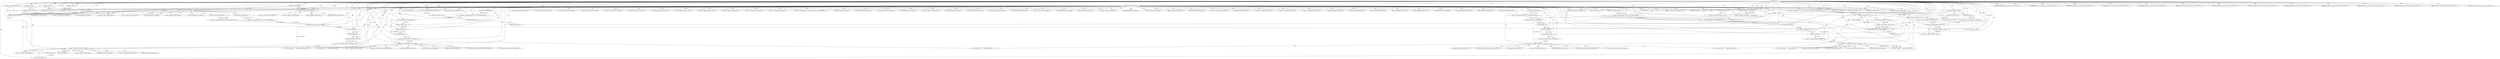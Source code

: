 digraph "FUN1" {  
"8" [label = <(METHOD,FUN1)<SUB>1</SUB>> ]
"409" [label = <(METHOD_RETURN,ANY)<SUB>1</SUB>> ]
"9" [label = <(PARAM,unsigned char VAR1)<SUB>1</SUB>> ]
"12" [label = <(&lt;operator&gt;.assignment,VAR2 = 0)<SUB>3</SUB>> ]
"407" [label = <(RETURN,return 0;,return 0;)<SUB>127</SUB>> ]
"23" [label = <(IDENTIFIER,VAR1,switch(VAR1))<SUB>9</SUB>> ]
"408" [label = <(LITERAL,0,return 0;)<SUB>127</SUB>> ]
"26" [label = <(IDENTIFIER,VAR10,{
	case VAR10:
		return 1;
	case VAR11:
		FUN2(...)<SUB>10</SUB>> ]
"27" [label = <(RETURN,return 1;,return 1;)<SUB>11</SUB>> ]
"30" [label = <(IDENTIFIER,VAR11,{
	case VAR10:
		return 1;
	case VAR11:
		FUN2(...)<SUB>12</SUB>> ]
"31" [label = <(FUN2,FUN2(VAR12, 0))<SUB>13</SUB>> ]
"34" [label = <(FUN3,FUN3(VAR12))<SUB>14</SUB>> ]
"36" [label = <(FUN4,FUN4(VAR12))<SUB>15</SUB>> ]
"38" [label = <(FUN5,FUN5(VAR12))<SUB>16</SUB>> ]
"40" [label = <(RETURN,return 1;,return 1;)<SUB>17</SUB>> ]
"43" [label = <(IDENTIFIER,VAR13,{
	case VAR10:
		return 1;
	case VAR11:
		FUN2(...)<SUB>18</SUB>> ]
"44" [label = <(FUN6,FUN6(VAR2))<SUB>19</SUB>> ]
"48" [label = <(IDENTIFIER,VAR14,{
	case VAR10:
		return 1;
	case VAR11:
		FUN2(...)<SUB>21</SUB>> ]
"49" [label = <(FUN7,FUN7(VAR15, &quot;&quot;))<SUB>22</SUB>> ]
"63" [label = <(IDENTIFIER,VAR16,{
	case VAR10:
		return 1;
	case VAR11:
		FUN2(...)<SUB>26</SUB>> ]
"86" [label = <(FUN7,FUN7(VAR15, &quot;&quot;, 
				  VAR2 ? &quot;&quot; : &quot;&quot;))<SUB>32</SUB>> ]
"95" [label = <(IDENTIFIER,VAR17,{
	case VAR10:
		return 1;
	case VAR11:
		FUN2(...)<SUB>35</SUB>> ]
"97" [label = <(IDENTIFIER,VAR18,{
	case VAR10:
		return 1;
	case VAR11:
		FUN2(...)<SUB>36</SUB>> ]
"121" [label = <(FUN13,FUN13(VAR12, VAR19.VAR20))<SUB>41</SUB>> ]
"126" [label = <(&lt;operator&gt;.assignment,VAR21.VAR22 = 0)<SUB>42</SUB>> ]
"131" [label = <(FUN3,FUN3(VAR12))<SUB>42</SUB>> ]
"133" [label = <(FUN4,FUN4(VAR12))<SUB>43</SUB>> ]
"135" [label = <(&lt;operator&gt;.assignment,VAR3 = FUN14(VAR12, NULL))<SUB>44</SUB>> ]
"162" [label = <(FUN15,FUN15(VAR3))<SUB>51</SUB>> ]
"166" [label = <(IDENTIFIER,VAR23,{
	case VAR10:
		return 1;
	case VAR11:
		FUN2(...)<SUB>53</SUB>> ]
"167" [label = <(&lt;operator&gt;.assignment,VAR19.VAR24 = FUN16(VAR19.VAR24))<SUB>54</SUB>> ]
"175" [label = <(FUN17,FUN17(VAR12, VAR19.VAR24))<SUB>55</SUB>> ]
"180" [label = <(&lt;operator&gt;.assignment,VAR21.VAR22 = 0)<SUB>56</SUB>> ]
"185" [label = <(FUN3,FUN3(VAR12))<SUB>56</SUB>> ]
"187" [label = <(FUN4,FUN4(VAR12))<SUB>57</SUB>> ]
"189" [label = <(&lt;operator&gt;.assignment,VAR4 = FUN18(VAR12))<SUB>58</SUB>> ]
"223" [label = <(IDENTIFIER,VAR26,{
	case VAR10:
		return 1;
	case VAR11:
		FUN2(...)<SUB>67</SUB>> ]
"224" [label = <(&lt;operator&gt;.assignment,VAR19.VAR27 = FUN19(VAR19.VAR27))<SUB>68</SUB>> ]
"232" [label = <(FUN20,FUN20(VAR12, VAR19.VAR27))<SUB>69</SUB>> ]
"237" [label = <(&lt;operator&gt;.assignment,VAR21.VAR22 = 0)<SUB>70</SUB>> ]
"242" [label = <(FUN3,FUN3(VAR12))<SUB>70</SUB>> ]
"244" [label = <(FUN4,FUN4(VAR12))<SUB>71</SUB>> ]
"246" [label = <(&lt;operator&gt;.assignment,VAR5 = FUN21(VAR12))<SUB>72</SUB>> ]
"280" [label = <(IDENTIFIER,VAR29,{
	case VAR10:
		return 1;
	case VAR11:
		FUN2(...)<SUB>82</SUB>> ]
"281" [label = <(&lt;operator&gt;.assignment,VAR19.VAR30 = FUN22(VAR19.VAR30))<SUB>83</SUB>> ]
"289" [label = <(FUN23,FUN23(VAR12, VAR19.VAR30))<SUB>84</SUB>> ]
"294" [label = <(&lt;operator&gt;.assignment,VAR21.VAR22 = 0)<SUB>85</SUB>> ]
"299" [label = <(FUN3,FUN3(VAR12))<SUB>85</SUB>> ]
"301" [label = <(FUN4,FUN4(VAR12))<SUB>86</SUB>> ]
"303" [label = <(&lt;operator&gt;.assignment,VAR6 = FUN24(VAR12))<SUB>87</SUB>> ]
"331" [label = <(IDENTIFIER,VAR31,{
	case VAR10:
		return 1;
	case VAR11:
		FUN2(...)<SUB>96</SUB>> ]
"332" [label = <(&lt;operator&gt;.assignment,VAR19.VAR32 = ! VAR19.VAR32)<SUB>97</SUB>> ]
"340" [label = <(FUN7,FUN7(VAR15, &quot;&quot;, 
				  VAR19.VAR32 ? &quot;&quot; : &quot;&quot;))<SUB>98</SUB>> ]
"351" [label = <(IDENTIFIER,VAR33,{
	case VAR10:
		return 1;
	case VAR11:
		FUN2(...)<SUB>101</SUB>> ]
"353" [label = <(IDENTIFIER,VAR34,{
	case VAR10:
		return 1;
	case VAR11:
		FUN2(...)<SUB>102</SUB>> ]
"354" [label = <(&lt;operator&gt;.assignment,VAR7 = (VAR1 == VAR33) ? VAR19.VAR35 : VAR19.VAR36)<SUB>103</SUB>> ]
"377" [label = <(&lt;operator&gt;.assignment,VAR8 = FUN25())<SUB>108</SUB>> ]
"389" [label = <(FUN26,FUN26(VAR12, VAR7, VAR8, NULL))<SUB>114</SUB>> ]
"394" [label = <(free,free(VAR8))<SUB>117</SUB>> ]
"398" [label = <(IDENTIFIER,VAR37,{
	case VAR10:
		return 1;
	case VAR11:
		FUN2(...)<SUB>119</SUB>> ]
"399" [label = <(FUN27,FUN27(VAR12))<SUB>120</SUB>> ]
"401" [label = <(FUN7,FUN7(VAR15, &quot;&quot;))<SUB>121</SUB>> ]
"28" [label = <(LITERAL,1,return 1;)<SUB>11</SUB>> ]
"41" [label = <(LITERAL,1,return 1;)<SUB>17</SUB>> ]
"53" [label = <(&lt;operator&gt;.lessThan,FUN8(VAR12) &lt; 0)<SUB>23</SUB>> ]
"65" [label = <(IDENTIFIER,VAR2,if (VAR2))<SUB>27</SUB>> ]
"78" [label = <(&lt;operator&gt;.greaterEqualsThan,VAR9 &gt;= 0)<SUB>31</SUB>> ]
"99" [label = <(&lt;operator&gt;.equals,VAR1 == VAR17)<SUB>37</SUB>> ]
"141" [label = <(&lt;operator&gt;.notEquals,VAR19.VAR20 != VAR3)<SUB>45</SUB>> ]
"194" [label = <(&lt;operator&gt;.notEquals,VAR19.VAR24 != VAR4)<SUB>59</SUB>> ]
"251" [label = <(&lt;operator&gt;.notEquals,VAR19.VAR27 != VAR5)<SUB>73</SUB>> ]
"308" [label = <(&lt;operator&gt;.notEquals,VAR19.VAR30 != VAR6)<SUB>88</SUB>> ]
"367" [label = <(&lt;operator&gt;.equals,VAR7[0] == '')<SUB>104</SUB>> ]
"381" [label = <(&lt;operator&gt;.equals,VAR8 == NULL)<SUB>109</SUB>> ]
"58" [label = <(FUN7,FUN7(VAR15, &quot;&quot;))<SUB>24</SUB>> ]
"67" [label = <(&lt;operator&gt;.assignment,VAR9 = FUN9(VAR12))<SUB>28</SUB>> ]
"82" [label = <(&lt;operator&gt;.assignment,VAR2 = ! VAR2)<SUB>31</SUB>> ]
"89" [label = <(&lt;operator&gt;.conditional,VAR2 ? &quot;&quot; : &quot;&quot;)<SUB>33</SUB>> ]
"103" [label = <(&lt;operator&gt;.assignment,VAR19.VAR20 = FUN11(VAR19.VAR20))<SUB>38</SUB>> ]
"137" [label = <(FUN14,FUN14(VAR12, NULL))<SUB>44</SUB>> ]
"147" [label = <(FUN7,FUN7(VAR15, &quot;&quot;, 
					  VAR19.VAR20, VAR3))<SUB>46</SUB>> ]
"171" [label = <(FUN16,FUN16(VAR19.VAR24))<SUB>54</SUB>> ]
"191" [label = <(FUN18,FUN18(VAR12))<SUB>58</SUB>> ]
"200" [label = <(FUN7,FUN7(VAR15, &quot;&quot;, 
					  VAR25[VAR19.VAR24], VAR...)<SUB>60</SUB>> ]
"228" [label = <(FUN19,FUN19(VAR19.VAR27))<SUB>68</SUB>> ]
"248" [label = <(FUN21,FUN21(VAR12))<SUB>72</SUB>> ]
"257" [label = <(FUN7,FUN7(VAR15, &quot;&quot;,
					  VAR28[VAR19.VAR27], 
			...)<SUB>74</SUB>> ]
"285" [label = <(FUN22,FUN22(VAR19.VAR30))<SUB>83</SUB>> ]
"305" [label = <(FUN24,FUN24(VAR12))<SUB>87</SUB>> ]
"314" [label = <(FUN7,FUN7(VAR15, &quot;&quot;,
					  VAR19.VAR30, VAR6))<SUB>89</SUB>> ]
"336" [label = <(&lt;operator&gt;.logicalNot,! VAR19.VAR32)<SUB>97</SUB>> ]
"343" [label = <(&lt;operator&gt;.conditional,VAR19.VAR32 ? &quot;&quot; : &quot;&quot;)<SUB>99</SUB>> ]
"373" [label = <(FUN7,FUN7(VAR15, &quot;&quot;))<SUB>105</SUB>> ]
"385" [label = <(FUN7,FUN7(VAR15, &quot;&quot;))<SUB>110</SUB>> ]
"54" [label = <(FUN8,FUN8(VAR12))<SUB>23</SUB>> ]
"73" [label = <(&lt;operator&gt;.assignment,VAR9 = FUN10(VAR12))<SUB>30</SUB>> ]
"113" [label = <(&lt;operator&gt;.assignment,VAR19.VAR20 = FUN12(VAR19.VAR20))<SUB>40</SUB>> ]
"156" [label = <(FUN7,FUN7(VAR15, &quot;&quot;, VAR19.VAR20))<SUB>49</SUB>> ]
"213" [label = <(FUN7,FUN7(VAR15, &quot;&quot;, 
					  VAR25[VAR19.VAR24]))<SUB>63</SUB>> ]
"270" [label = <(FUN7,FUN7(VAR15, &quot;&quot;, 
					  VAR28[VAR19.VAR27]))<SUB>78</SUB>> ]
"323" [label = <(FUN7,FUN7(VAR15, &quot;&quot;, 
					  VAR19.VAR30))<SUB>92</SUB>> ]
"357" [label = <(&lt;operator&gt;.equals,VAR1 == VAR33)<SUB>103</SUB>> ]
"69" [label = <(FUN9,FUN9(VAR12))<SUB>28</SUB>> ]
"84" [label = <(&lt;operator&gt;.logicalNot,! VAR2)<SUB>31</SUB>> ]
"107" [label = <(FUN11,FUN11(VAR19.VAR20))<SUB>38</SUB>> ]
"75" [label = <(FUN10,FUN10(VAR12))<SUB>30</SUB>> ]
"117" [label = <(FUN12,FUN12(VAR19.VAR20))<SUB>40</SUB>> ]
"123" [label = <(&lt;operator&gt;.fieldAccess,VAR19.VAR20)<SUB>41</SUB>> ]
"127" [label = <(&lt;operator&gt;.fieldAccess,VAR21.VAR22)<SUB>42</SUB>> ]
"168" [label = <(&lt;operator&gt;.fieldAccess,VAR19.VAR24)<SUB>54</SUB>> ]
"177" [label = <(&lt;operator&gt;.fieldAccess,VAR19.VAR24)<SUB>55</SUB>> ]
"181" [label = <(&lt;operator&gt;.fieldAccess,VAR21.VAR22)<SUB>56</SUB>> ]
"225" [label = <(&lt;operator&gt;.fieldAccess,VAR19.VAR27)<SUB>68</SUB>> ]
"234" [label = <(&lt;operator&gt;.fieldAccess,VAR19.VAR27)<SUB>69</SUB>> ]
"238" [label = <(&lt;operator&gt;.fieldAccess,VAR21.VAR22)<SUB>70</SUB>> ]
"282" [label = <(&lt;operator&gt;.fieldAccess,VAR19.VAR30)<SUB>83</SUB>> ]
"291" [label = <(&lt;operator&gt;.fieldAccess,VAR19.VAR30)<SUB>84</SUB>> ]
"295" [label = <(&lt;operator&gt;.fieldAccess,VAR21.VAR22)<SUB>85</SUB>> ]
"333" [label = <(&lt;operator&gt;.fieldAccess,VAR19.VAR32)<SUB>97</SUB>> ]
"356" [label = <(&lt;operator&gt;.conditional,(VAR1 == VAR33) ? VAR19.VAR35 : VAR19.VAR36)<SUB>103</SUB>> ]
"379" [label = <(FUN25,FUN25())<SUB>108</SUB>> ]
"125" [label = <(FIELD_IDENTIFIER,VAR20,VAR20)<SUB>41</SUB>> ]
"129" [label = <(FIELD_IDENTIFIER,VAR22,VAR22)<SUB>42</SUB>> ]
"142" [label = <(&lt;operator&gt;.fieldAccess,VAR19.VAR20)<SUB>45</SUB>> ]
"170" [label = <(FIELD_IDENTIFIER,VAR24,VAR24)<SUB>54</SUB>> ]
"172" [label = <(&lt;operator&gt;.fieldAccess,VAR19.VAR24)<SUB>54</SUB>> ]
"179" [label = <(FIELD_IDENTIFIER,VAR24,VAR24)<SUB>55</SUB>> ]
"183" [label = <(FIELD_IDENTIFIER,VAR22,VAR22)<SUB>56</SUB>> ]
"195" [label = <(&lt;operator&gt;.fieldAccess,VAR19.VAR24)<SUB>59</SUB>> ]
"227" [label = <(FIELD_IDENTIFIER,VAR27,VAR27)<SUB>68</SUB>> ]
"229" [label = <(&lt;operator&gt;.fieldAccess,VAR19.VAR27)<SUB>68</SUB>> ]
"236" [label = <(FIELD_IDENTIFIER,VAR27,VAR27)<SUB>69</SUB>> ]
"240" [label = <(FIELD_IDENTIFIER,VAR22,VAR22)<SUB>70</SUB>> ]
"252" [label = <(&lt;operator&gt;.fieldAccess,VAR19.VAR27)<SUB>73</SUB>> ]
"284" [label = <(FIELD_IDENTIFIER,VAR30,VAR30)<SUB>83</SUB>> ]
"286" [label = <(&lt;operator&gt;.fieldAccess,VAR19.VAR30)<SUB>83</SUB>> ]
"293" [label = <(FIELD_IDENTIFIER,VAR30,VAR30)<SUB>84</SUB>> ]
"297" [label = <(FIELD_IDENTIFIER,VAR22,VAR22)<SUB>85</SUB>> ]
"309" [label = <(&lt;operator&gt;.fieldAccess,VAR19.VAR30)<SUB>88</SUB>> ]
"335" [label = <(FIELD_IDENTIFIER,VAR32,VAR32)<SUB>97</SUB>> ]
"337" [label = <(&lt;operator&gt;.fieldAccess,VAR19.VAR32)<SUB>97</SUB>> ]
"344" [label = <(&lt;operator&gt;.fieldAccess,VAR19.VAR32)<SUB>99</SUB>> ]
"360" [label = <(&lt;operator&gt;.fieldAccess,VAR19.VAR35)<SUB>103</SUB>> ]
"363" [label = <(&lt;operator&gt;.fieldAccess,VAR19.VAR36)<SUB>103</SUB>> ]
"368" [label = <(&lt;operator&gt;.indirectIndexAccess,VAR7[0])<SUB>104</SUB>> ]
"104" [label = <(&lt;operator&gt;.fieldAccess,VAR19.VAR20)<SUB>38</SUB>> ]
"144" [label = <(FIELD_IDENTIFIER,VAR20,VAR20)<SUB>45</SUB>> ]
"150" [label = <(&lt;operator&gt;.fieldAccess,VAR19.VAR20)<SUB>47</SUB>> ]
"174" [label = <(FIELD_IDENTIFIER,VAR24,VAR24)<SUB>54</SUB>> ]
"197" [label = <(FIELD_IDENTIFIER,VAR24,VAR24)<SUB>59</SUB>> ]
"203" [label = <(&lt;operator&gt;.indirectIndexAccess,VAR25[VAR19.VAR24])<SUB>61</SUB>> ]
"208" [label = <(&lt;operator&gt;.indirectIndexAccess,VAR25[VAR4])<SUB>61</SUB>> ]
"231" [label = <(FIELD_IDENTIFIER,VAR27,VAR27)<SUB>68</SUB>> ]
"254" [label = <(FIELD_IDENTIFIER,VAR27,VAR27)<SUB>73</SUB>> ]
"260" [label = <(&lt;operator&gt;.indirectIndexAccess,VAR28[VAR19.VAR27])<SUB>75</SUB>> ]
"265" [label = <(&lt;operator&gt;.indirectIndexAccess,VAR28[VAR5])<SUB>76</SUB>> ]
"288" [label = <(FIELD_IDENTIFIER,VAR30,VAR30)<SUB>83</SUB>> ]
"311" [label = <(FIELD_IDENTIFIER,VAR30,VAR30)<SUB>88</SUB>> ]
"317" [label = <(&lt;operator&gt;.fieldAccess,VAR19.VAR30)<SUB>90</SUB>> ]
"339" [label = <(FIELD_IDENTIFIER,VAR32,VAR32)<SUB>97</SUB>> ]
"346" [label = <(FIELD_IDENTIFIER,VAR32,VAR32)<SUB>99</SUB>> ]
"362" [label = <(FIELD_IDENTIFIER,VAR35,VAR35)<SUB>103</SUB>> ]
"365" [label = <(FIELD_IDENTIFIER,VAR36,VAR36)<SUB>103</SUB>> ]
"106" [label = <(FIELD_IDENTIFIER,VAR20,VAR20)<SUB>38</SUB>> ]
"108" [label = <(&lt;operator&gt;.fieldAccess,VAR19.VAR20)<SUB>38</SUB>> ]
"114" [label = <(&lt;operator&gt;.fieldAccess,VAR19.VAR20)<SUB>40</SUB>> ]
"152" [label = <(FIELD_IDENTIFIER,VAR20,VAR20)<SUB>47</SUB>> ]
"159" [label = <(&lt;operator&gt;.fieldAccess,VAR19.VAR20)<SUB>49</SUB>> ]
"205" [label = <(&lt;operator&gt;.fieldAccess,VAR19.VAR24)<SUB>61</SUB>> ]
"216" [label = <(&lt;operator&gt;.indirectIndexAccess,VAR25[VAR19.VAR24])<SUB>64</SUB>> ]
"262" [label = <(&lt;operator&gt;.fieldAccess,VAR19.VAR27)<SUB>75</SUB>> ]
"273" [label = <(&lt;operator&gt;.indirectIndexAccess,VAR28[VAR19.VAR27])<SUB>79</SUB>> ]
"319" [label = <(FIELD_IDENTIFIER,VAR30,VAR30)<SUB>90</SUB>> ]
"326" [label = <(&lt;operator&gt;.fieldAccess,VAR19.VAR30)<SUB>93</SUB>> ]
"110" [label = <(FIELD_IDENTIFIER,VAR20,VAR20)<SUB>38</SUB>> ]
"116" [label = <(FIELD_IDENTIFIER,VAR20,VAR20)<SUB>40</SUB>> ]
"118" [label = <(&lt;operator&gt;.fieldAccess,VAR19.VAR20)<SUB>40</SUB>> ]
"161" [label = <(FIELD_IDENTIFIER,VAR20,VAR20)<SUB>49</SUB>> ]
"207" [label = <(FIELD_IDENTIFIER,VAR24,VAR24)<SUB>61</SUB>> ]
"218" [label = <(&lt;operator&gt;.fieldAccess,VAR19.VAR24)<SUB>64</SUB>> ]
"264" [label = <(FIELD_IDENTIFIER,VAR27,VAR27)<SUB>75</SUB>> ]
"275" [label = <(&lt;operator&gt;.fieldAccess,VAR19.VAR27)<SUB>79</SUB>> ]
"328" [label = <(FIELD_IDENTIFIER,VAR30,VAR30)<SUB>93</SUB>> ]
"120" [label = <(FIELD_IDENTIFIER,VAR20,VAR20)<SUB>40</SUB>> ]
"220" [label = <(FIELD_IDENTIFIER,VAR24,VAR24)<SUB>64</SUB>> ]
"277" [label = <(FIELD_IDENTIFIER,VAR27,VAR27)<SUB>79</SUB>> ]
  "40" -> "409"  [ label = "DDG: &lt;RET&gt;"] 
  "27" -> "409"  [ label = "DDG: &lt;RET&gt;"] 
  "407" -> "409"  [ label = "DDG: &lt;RET&gt;"] 
  "9" -> "409"  [ label = "DDG: VAR1"] 
  "12" -> "409"  [ label = "DDG: VAR2"] 
  "12" -> "409"  [ label = "DDG: VAR2 = 0"] 
  "357" -> "409"  [ label = "DDG: VAR33"] 
  "99" -> "409"  [ label = "DDG: VAR17"] 
  "8" -> "9"  [ label = "DDG: "] 
  "8" -> "12"  [ label = "DDG: "] 
  "408" -> "407"  [ label = "DDG: 0"] 
  "8" -> "407"  [ label = "DDG: "] 
  "8" -> "23"  [ label = "DDG: "] 
  "8" -> "408"  [ label = "DDG: "] 
  "8" -> "26"  [ label = "DDG: "] 
  "28" -> "27"  [ label = "DDG: 1"] 
  "8" -> "27"  [ label = "DDG: "] 
  "8" -> "30"  [ label = "DDG: "] 
  "41" -> "40"  [ label = "DDG: 1"] 
  "8" -> "40"  [ label = "DDG: "] 
  "8" -> "43"  [ label = "DDG: "] 
  "8" -> "48"  [ label = "DDG: "] 
  "8" -> "63"  [ label = "DDG: "] 
  "8" -> "95"  [ label = "DDG: "] 
  "8" -> "97"  [ label = "DDG: "] 
  "8" -> "126"  [ label = "DDG: "] 
  "137" -> "135"  [ label = "DDG: VAR12"] 
  "137" -> "135"  [ label = "DDG: NULL"] 
  "8" -> "166"  [ label = "DDG: "] 
  "171" -> "167"  [ label = "DDG: VAR19.VAR24"] 
  "8" -> "180"  [ label = "DDG: "] 
  "191" -> "189"  [ label = "DDG: VAR12"] 
  "8" -> "223"  [ label = "DDG: "] 
  "228" -> "224"  [ label = "DDG: VAR19.VAR27"] 
  "8" -> "237"  [ label = "DDG: "] 
  "248" -> "246"  [ label = "DDG: VAR12"] 
  "8" -> "280"  [ label = "DDG: "] 
  "285" -> "281"  [ label = "DDG: VAR19.VAR30"] 
  "8" -> "294"  [ label = "DDG: "] 
  "305" -> "303"  [ label = "DDG: VAR12"] 
  "8" -> "331"  [ label = "DDG: "] 
  "336" -> "332"  [ label = "DDG: VAR19.VAR32"] 
  "8" -> "351"  [ label = "DDG: "] 
  "8" -> "353"  [ label = "DDG: "] 
  "8" -> "377"  [ label = "DDG: "] 
  "8" -> "398"  [ label = "DDG: "] 
  "8" -> "28"  [ label = "DDG: "] 
  "8" -> "31"  [ label = "DDG: "] 
  "31" -> "34"  [ label = "DDG: VAR12"] 
  "8" -> "34"  [ label = "DDG: "] 
  "34" -> "36"  [ label = "DDG: VAR12"] 
  "8" -> "36"  [ label = "DDG: "] 
  "36" -> "38"  [ label = "DDG: VAR12"] 
  "8" -> "38"  [ label = "DDG: "] 
  "8" -> "41"  [ label = "DDG: "] 
  "12" -> "44"  [ label = "DDG: VAR2"] 
  "8" -> "44"  [ label = "DDG: "] 
  "8" -> "49"  [ label = "DDG: "] 
  "8" -> "65"  [ label = "DDG: "] 
  "8" -> "86"  [ label = "DDG: "] 
  "8" -> "121"  [ label = "DDG: "] 
  "113" -> "121"  [ label = "DDG: VAR19.VAR20"] 
  "103" -> "121"  [ label = "DDG: VAR19.VAR20"] 
  "121" -> "131"  [ label = "DDG: VAR12"] 
  "8" -> "131"  [ label = "DDG: "] 
  "131" -> "133"  [ label = "DDG: VAR12"] 
  "8" -> "133"  [ label = "DDG: "] 
  "141" -> "162"  [ label = "DDG: VAR3"] 
  "147" -> "162"  [ label = "DDG: VAR3"] 
  "8" -> "162"  [ label = "DDG: "] 
  "8" -> "175"  [ label = "DDG: "] 
  "167" -> "175"  [ label = "DDG: VAR19.VAR24"] 
  "175" -> "185"  [ label = "DDG: VAR12"] 
  "8" -> "185"  [ label = "DDG: "] 
  "185" -> "187"  [ label = "DDG: VAR12"] 
  "8" -> "187"  [ label = "DDG: "] 
  "8" -> "232"  [ label = "DDG: "] 
  "224" -> "232"  [ label = "DDG: VAR19.VAR27"] 
  "232" -> "242"  [ label = "DDG: VAR12"] 
  "8" -> "242"  [ label = "DDG: "] 
  "242" -> "244"  [ label = "DDG: VAR12"] 
  "8" -> "244"  [ label = "DDG: "] 
  "8" -> "289"  [ label = "DDG: "] 
  "281" -> "289"  [ label = "DDG: VAR19.VAR30"] 
  "289" -> "299"  [ label = "DDG: VAR12"] 
  "8" -> "299"  [ label = "DDG: "] 
  "299" -> "301"  [ label = "DDG: VAR12"] 
  "8" -> "301"  [ label = "DDG: "] 
  "8" -> "340"  [ label = "DDG: "] 
  "8" -> "389"  [ label = "DDG: "] 
  "354" -> "389"  [ label = "DDG: VAR7"] 
  "367" -> "389"  [ label = "DDG: VAR7[0]"] 
  "381" -> "389"  [ label = "DDG: VAR8"] 
  "381" -> "389"  [ label = "DDG: NULL"] 
  "389" -> "394"  [ label = "DDG: VAR8"] 
  "8" -> "394"  [ label = "DDG: "] 
  "8" -> "399"  [ label = "DDG: "] 
  "8" -> "401"  [ label = "DDG: "] 
  "54" -> "53"  [ label = "DDG: VAR12"] 
  "8" -> "53"  [ label = "DDG: "] 
  "69" -> "67"  [ label = "DDG: VAR12"] 
  "73" -> "78"  [ label = "DDG: VAR9"] 
  "67" -> "78"  [ label = "DDG: VAR9"] 
  "8" -> "78"  [ label = "DDG: "] 
  "84" -> "82"  [ label = "DDG: VAR2"] 
  "8" -> "89"  [ label = "DDG: "] 
  "9" -> "99"  [ label = "DDG: VAR1"] 
  "8" -> "99"  [ label = "DDG: "] 
  "107" -> "103"  [ label = "DDG: VAR19.VAR20"] 
  "133" -> "137"  [ label = "DDG: VAR12"] 
  "8" -> "137"  [ label = "DDG: "] 
  "121" -> "141"  [ label = "DDG: VAR19.VAR20"] 
  "135" -> "141"  [ label = "DDG: VAR3"] 
  "8" -> "141"  [ label = "DDG: "] 
  "187" -> "191"  [ label = "DDG: VAR12"] 
  "8" -> "191"  [ label = "DDG: "] 
  "175" -> "194"  [ label = "DDG: VAR19.VAR24"] 
  "189" -> "194"  [ label = "DDG: VAR4"] 
  "8" -> "194"  [ label = "DDG: "] 
  "244" -> "248"  [ label = "DDG: VAR12"] 
  "8" -> "248"  [ label = "DDG: "] 
  "232" -> "251"  [ label = "DDG: VAR19.VAR27"] 
  "246" -> "251"  [ label = "DDG: VAR5"] 
  "8" -> "251"  [ label = "DDG: "] 
  "301" -> "305"  [ label = "DDG: VAR12"] 
  "8" -> "305"  [ label = "DDG: "] 
  "289" -> "308"  [ label = "DDG: VAR19.VAR30"] 
  "303" -> "308"  [ label = "DDG: VAR6"] 
  "8" -> "308"  [ label = "DDG: "] 
  "8" -> "343"  [ label = "DDG: "] 
  "354" -> "367"  [ label = "DDG: VAR7"] 
  "8" -> "367"  [ label = "DDG: "] 
  "377" -> "381"  [ label = "DDG: VAR8"] 
  "8" -> "381"  [ label = "DDG: "] 
  "8" -> "54"  [ label = "DDG: "] 
  "49" -> "58"  [ label = "DDG: VAR15"] 
  "8" -> "58"  [ label = "DDG: "] 
  "75" -> "73"  [ label = "DDG: VAR12"] 
  "117" -> "113"  [ label = "DDG: VAR19.VAR20"] 
  "8" -> "147"  [ label = "DDG: "] 
  "141" -> "147"  [ label = "DDG: VAR19.VAR20"] 
  "141" -> "147"  [ label = "DDG: VAR3"] 
  "8" -> "200"  [ label = "DDG: "] 
  "8" -> "257"  [ label = "DDG: "] 
  "8" -> "314"  [ label = "DDG: "] 
  "308" -> "314"  [ label = "DDG: VAR19.VAR30"] 
  "308" -> "314"  [ label = "DDG: VAR6"] 
  "9" -> "357"  [ label = "DDG: VAR1"] 
  "8" -> "357"  [ label = "DDG: "] 
  "8" -> "373"  [ label = "DDG: "] 
  "8" -> "385"  [ label = "DDG: "] 
  "8" -> "69"  [ label = "DDG: "] 
  "12" -> "84"  [ label = "DDG: VAR2"] 
  "8" -> "84"  [ label = "DDG: "] 
  "8" -> "156"  [ label = "DDG: "] 
  "141" -> "156"  [ label = "DDG: VAR19.VAR20"] 
  "8" -> "213"  [ label = "DDG: "] 
  "8" -> "270"  [ label = "DDG: "] 
  "8" -> "323"  [ label = "DDG: "] 
  "308" -> "323"  [ label = "DDG: VAR19.VAR30"] 
  "8" -> "75"  [ label = "DDG: "] 
  "23" -> "34"  [ label = "CDG: "] 
  "23" -> "167"  [ label = "CDG: "] 
  "23" -> "38"  [ label = "CDG: "] 
  "23" -> "240"  [ label = "CDG: "] 
  "23" -> "308"  [ label = "CDG: "] 
  "23" -> "162"  [ label = "CDG: "] 
  "23" -> "27"  [ label = "CDG: "] 
  "23" -> "168"  [ label = "CDG: "] 
  "23" -> "228"  [ label = "CDG: "] 
  "23" -> "40"  [ label = "CDG: "] 
  "23" -> "170"  [ label = "CDG: "] 
  "23" -> "401"  [ label = "CDG: "] 
  "23" -> "356"  [ label = "CDG: "] 
  "23" -> "129"  [ label = "CDG: "] 
  "23" -> "181"  [ label = "CDG: "] 
  "23" -> "195"  [ label = "CDG: "] 
  "23" -> "242"  [ label = "CDG: "] 
  "23" -> "238"  [ label = "CDG: "] 
  "23" -> "281"  [ label = "CDG: "] 
  "23" -> "54"  [ label = "CDG: "] 
  "23" -> "336"  [ label = "CDG: "] 
  "23" -> "340"  [ label = "CDG: "] 
  "23" -> "36"  [ label = "CDG: "] 
  "23" -> "288"  [ label = "CDG: "] 
  "23" -> "174"  [ label = "CDG: "] 
  "23" -> "194"  [ label = "CDG: "] 
  "23" -> "224"  [ label = "CDG: "] 
  "23" -> "127"  [ label = "CDG: "] 
  "23" -> "368"  [ label = "CDG: "] 
  "23" -> "180"  [ label = "CDG: "] 
  "23" -> "346"  [ label = "CDG: "] 
  "23" -> "86"  [ label = "CDG: "] 
  "23" -> "141"  [ label = "CDG: "] 
  "23" -> "49"  [ label = "CDG: "] 
  "23" -> "236"  [ label = "CDG: "] 
  "23" -> "123"  [ label = "CDG: "] 
  "23" -> "311"  [ label = "CDG: "] 
  "23" -> "65"  [ label = "CDG: "] 
  "23" -> "237"  [ label = "CDG: "] 
  "23" -> "254"  [ label = "CDG: "] 
  "23" -> "357"  [ label = "CDG: "] 
  "23" -> "177"  [ label = "CDG: "] 
  "23" -> "53"  [ label = "CDG: "] 
  "23" -> "229"  [ label = "CDG: "] 
  "23" -> "135"  [ label = "CDG: "] 
  "23" -> "305"  [ label = "CDG: "] 
  "23" -> "335"  [ label = "CDG: "] 
  "23" -> "227"  [ label = "CDG: "] 
  "23" -> "297"  [ label = "CDG: "] 
  "23" -> "133"  [ label = "CDG: "] 
  "23" -> "172"  [ label = "CDG: "] 
  "23" -> "282"  [ label = "CDG: "] 
  "23" -> "225"  [ label = "CDG: "] 
  "23" -> "131"  [ label = "CDG: "] 
  "23" -> "179"  [ label = "CDG: "] 
  "23" -> "185"  [ label = "CDG: "] 
  "23" -> "232"  [ label = "CDG: "] 
  "23" -> "244"  [ label = "CDG: "] 
  "23" -> "197"  [ label = "CDG: "] 
  "23" -> "189"  [ label = "CDG: "] 
  "23" -> "121"  [ label = "CDG: "] 
  "23" -> "337"  [ label = "CDG: "] 
  "23" -> "291"  [ label = "CDG: "] 
  "23" -> "309"  [ label = "CDG: "] 
  "23" -> "301"  [ label = "CDG: "] 
  "23" -> "339"  [ label = "CDG: "] 
  "23" -> "332"  [ label = "CDG: "] 
  "23" -> "144"  [ label = "CDG: "] 
  "23" -> "284"  [ label = "CDG: "] 
  "23" -> "44"  [ label = "CDG: "] 
  "23" -> "191"  [ label = "CDG: "] 
  "23" -> "187"  [ label = "CDG: "] 
  "23" -> "285"  [ label = "CDG: "] 
  "23" -> "231"  [ label = "CDG: "] 
  "23" -> "246"  [ label = "CDG: "] 
  "23" -> "137"  [ label = "CDG: "] 
  "23" -> "289"  [ label = "CDG: "] 
  "23" -> "293"  [ label = "CDG: "] 
  "23" -> "343"  [ label = "CDG: "] 
  "23" -> "333"  [ label = "CDG: "] 
  "23" -> "286"  [ label = "CDG: "] 
  "23" -> "295"  [ label = "CDG: "] 
  "23" -> "367"  [ label = "CDG: "] 
  "23" -> "252"  [ label = "CDG: "] 
  "23" -> "171"  [ label = "CDG: "] 
  "23" -> "299"  [ label = "CDG: "] 
  "23" -> "183"  [ label = "CDG: "] 
  "23" -> "89"  [ label = "CDG: "] 
  "23" -> "99"  [ label = "CDG: "] 
  "23" -> "142"  [ label = "CDG: "] 
  "23" -> "354"  [ label = "CDG: "] 
  "23" -> "294"  [ label = "CDG: "] 
  "23" -> "251"  [ label = "CDG: "] 
  "23" -> "234"  [ label = "CDG: "] 
  "23" -> "126"  [ label = "CDG: "] 
  "23" -> "399"  [ label = "CDG: "] 
  "23" -> "303"  [ label = "CDG: "] 
  "23" -> "407"  [ label = "CDG: "] 
  "23" -> "248"  [ label = "CDG: "] 
  "23" -> "175"  [ label = "CDG: "] 
  "23" -> "125"  [ label = "CDG: "] 
  "23" -> "78"  [ label = "CDG: "] 
  "23" -> "31"  [ label = "CDG: "] 
  "23" -> "344"  [ label = "CDG: "] 
  "53" -> "58"  [ label = "CDG: "] 
  "65" -> "73"  [ label = "CDG: "] 
  "65" -> "75"  [ label = "CDG: "] 
  "65" -> "69"  [ label = "CDG: "] 
  "65" -> "67"  [ label = "CDG: "] 
  "78" -> "84"  [ label = "CDG: "] 
  "78" -> "82"  [ label = "CDG: "] 
  "99" -> "120"  [ label = "CDG: "] 
  "99" -> "114"  [ label = "CDG: "] 
  "99" -> "104"  [ label = "CDG: "] 
  "99" -> "118"  [ label = "CDG: "] 
  "99" -> "108"  [ label = "CDG: "] 
  "99" -> "116"  [ label = "CDG: "] 
  "99" -> "117"  [ label = "CDG: "] 
  "99" -> "107"  [ label = "CDG: "] 
  "99" -> "113"  [ label = "CDG: "] 
  "99" -> "103"  [ label = "CDG: "] 
  "99" -> "106"  [ label = "CDG: "] 
  "99" -> "110"  [ label = "CDG: "] 
  "141" -> "161"  [ label = "CDG: "] 
  "141" -> "150"  [ label = "CDG: "] 
  "141" -> "152"  [ label = "CDG: "] 
  "141" -> "159"  [ label = "CDG: "] 
  "141" -> "147"  [ label = "CDG: "] 
  "141" -> "156"  [ label = "CDG: "] 
  "194" -> "213"  [ label = "CDG: "] 
  "194" -> "208"  [ label = "CDG: "] 
  "194" -> "200"  [ label = "CDG: "] 
  "194" -> "216"  [ label = "CDG: "] 
  "194" -> "207"  [ label = "CDG: "] 
  "194" -> "205"  [ label = "CDG: "] 
  "194" -> "220"  [ label = "CDG: "] 
  "194" -> "203"  [ label = "CDG: "] 
  "194" -> "218"  [ label = "CDG: "] 
  "251" -> "262"  [ label = "CDG: "] 
  "251" -> "264"  [ label = "CDG: "] 
  "251" -> "260"  [ label = "CDG: "] 
  "251" -> "257"  [ label = "CDG: "] 
  "251" -> "273"  [ label = "CDG: "] 
  "251" -> "275"  [ label = "CDG: "] 
  "251" -> "265"  [ label = "CDG: "] 
  "251" -> "277"  [ label = "CDG: "] 
  "251" -> "270"  [ label = "CDG: "] 
  "308" -> "326"  [ label = "CDG: "] 
  "308" -> "317"  [ label = "CDG: "] 
  "308" -> "328"  [ label = "CDG: "] 
  "308" -> "323"  [ label = "CDG: "] 
  "308" -> "319"  [ label = "CDG: "] 
  "308" -> "314"  [ label = "CDG: "] 
  "367" -> "377"  [ label = "CDG: "] 
  "367" -> "379"  [ label = "CDG: "] 
  "367" -> "373"  [ label = "CDG: "] 
  "367" -> "381"  [ label = "CDG: "] 
  "381" -> "394"  [ label = "CDG: "] 
  "381" -> "389"  [ label = "CDG: "] 
  "381" -> "385"  [ label = "CDG: "] 
  "357" -> "362"  [ label = "CDG: "] 
  "357" -> "365"  [ label = "CDG: "] 
  "357" -> "360"  [ label = "CDG: "] 
  "357" -> "363"  [ label = "CDG: "] 
}

